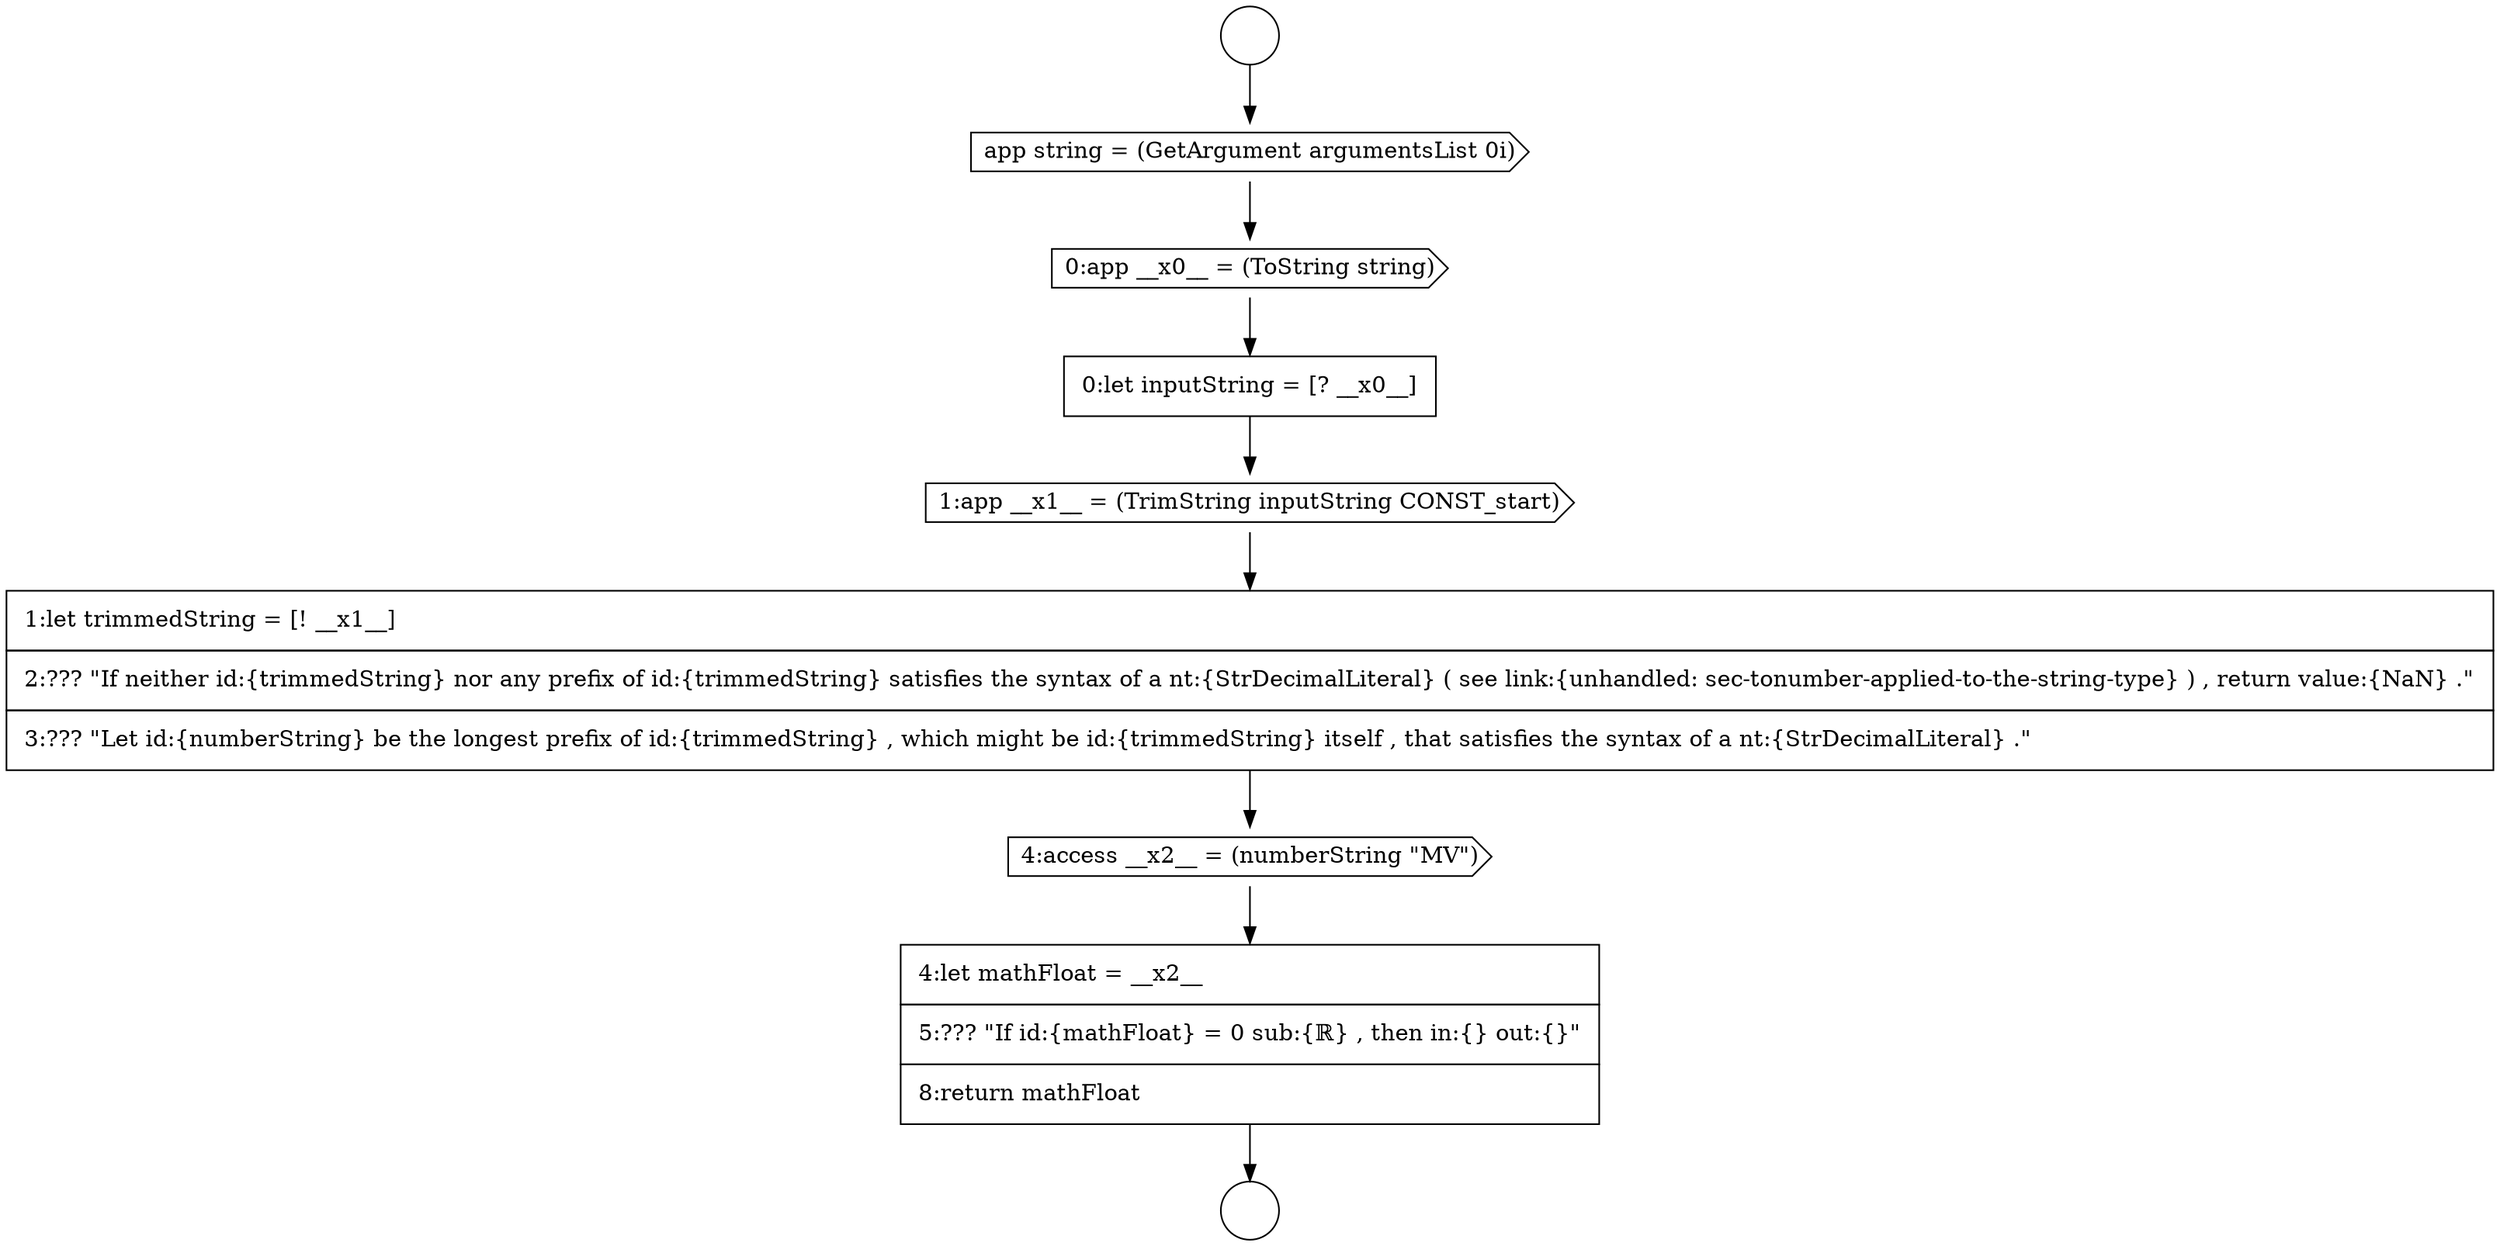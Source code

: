 digraph {
  node11834 [shape=circle label=" " color="black" fillcolor="white" style=filled]
  node11838 [shape=none, margin=0, label=<<font color="black">
    <table border="0" cellborder="1" cellspacing="0" cellpadding="10">
      <tr><td align="left">0:let inputString = [? __x0__]</td></tr>
    </table>
  </font>> color="black" fillcolor="white" style=filled]
  node11837 [shape=cds, label=<<font color="black">0:app __x0__ = (ToString string)</font>> color="black" fillcolor="white" style=filled]
  node11836 [shape=cds, label=<<font color="black">app string = (GetArgument argumentsList 0i)</font>> color="black" fillcolor="white" style=filled]
  node11841 [shape=cds, label=<<font color="black">4:access __x2__ = (numberString &quot;MV&quot;)</font>> color="black" fillcolor="white" style=filled]
  node11835 [shape=circle label=" " color="black" fillcolor="white" style=filled]
  node11839 [shape=cds, label=<<font color="black">1:app __x1__ = (TrimString inputString CONST_start)</font>> color="black" fillcolor="white" style=filled]
  node11842 [shape=none, margin=0, label=<<font color="black">
    <table border="0" cellborder="1" cellspacing="0" cellpadding="10">
      <tr><td align="left">4:let mathFloat = __x2__</td></tr>
      <tr><td align="left">5:??? &quot;If id:{mathFloat} = 0 sub:{ℝ} , then in:{} out:{}&quot;</td></tr>
      <tr><td align="left">8:return mathFloat</td></tr>
    </table>
  </font>> color="black" fillcolor="white" style=filled]
  node11840 [shape=none, margin=0, label=<<font color="black">
    <table border="0" cellborder="1" cellspacing="0" cellpadding="10">
      <tr><td align="left">1:let trimmedString = [! __x1__]</td></tr>
      <tr><td align="left">2:??? &quot;If neither id:{trimmedString} nor any prefix of id:{trimmedString} satisfies the syntax of a nt:{StrDecimalLiteral} ( see link:{unhandled: sec-tonumber-applied-to-the-string-type} ) , return value:{NaN} .&quot;</td></tr>
      <tr><td align="left">3:??? &quot;Let id:{numberString} be the longest prefix of id:{trimmedString} , which might be id:{trimmedString} itself , that satisfies the syntax of a nt:{StrDecimalLiteral} .&quot;</td></tr>
    </table>
  </font>> color="black" fillcolor="white" style=filled]
  node11836 -> node11837 [ color="black"]
  node11837 -> node11838 [ color="black"]
  node11839 -> node11840 [ color="black"]
  node11840 -> node11841 [ color="black"]
  node11838 -> node11839 [ color="black"]
  node11841 -> node11842 [ color="black"]
  node11842 -> node11835 [ color="black"]
  node11834 -> node11836 [ color="black"]
}
